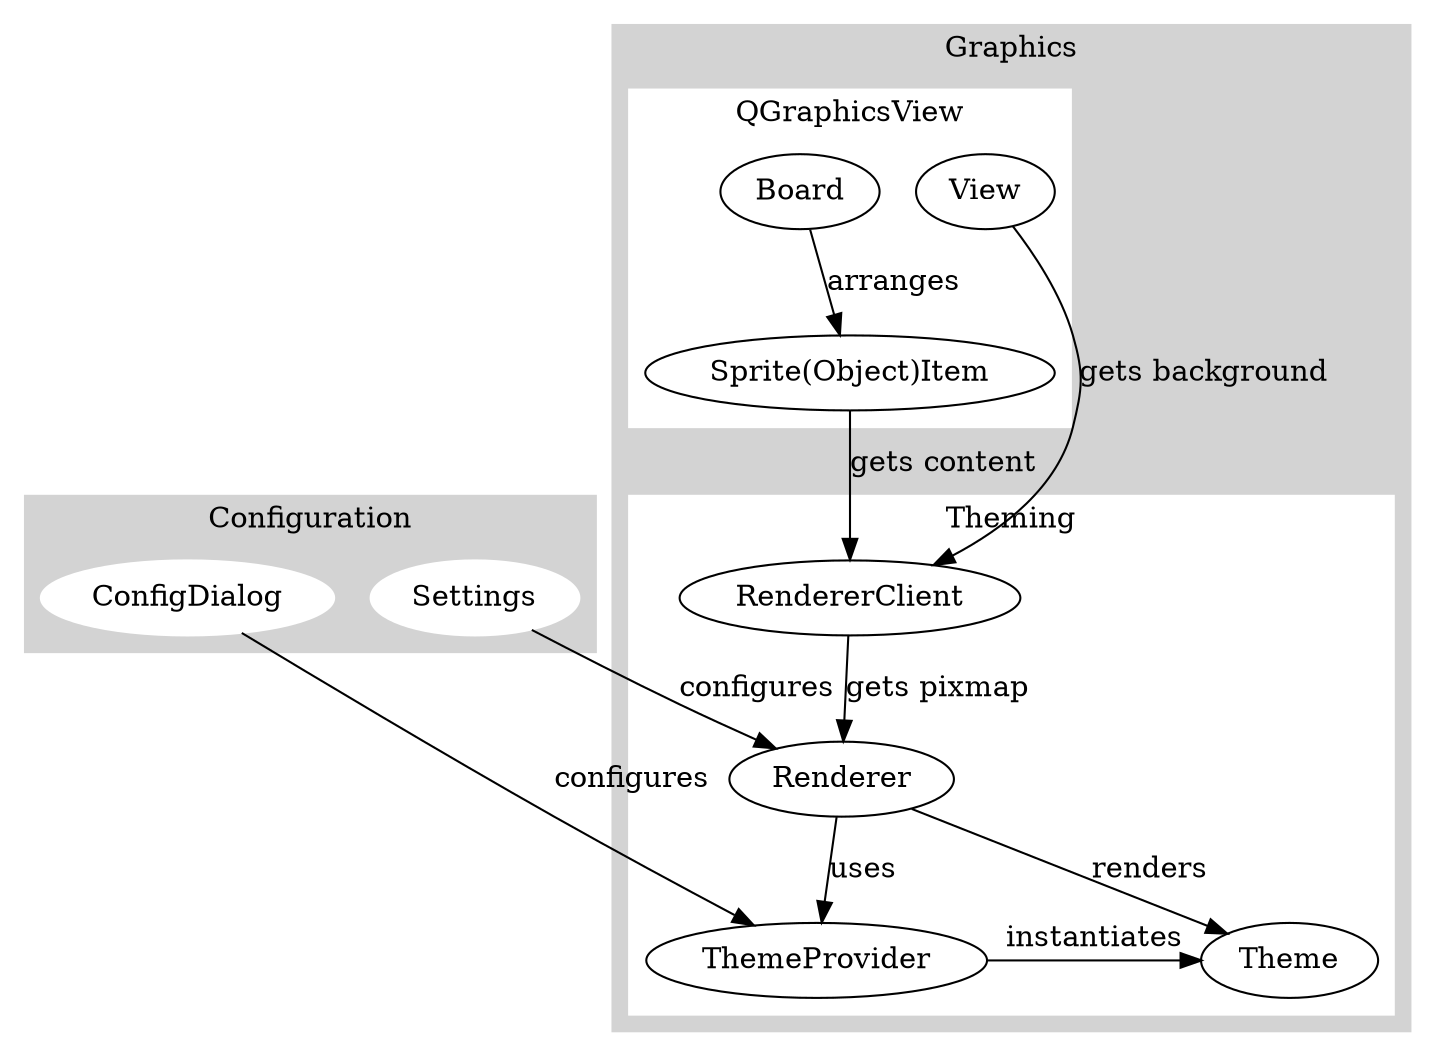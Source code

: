 digraph G {
	edge [];

	subgraph cluster0 {
		node [style=filled,color=white];
		style=filled;
		color=lightgrey;
		label="Configuration";

		ConfigDialog;
		Settings;
	}

	subgraph cluster1 {
		node [style=filled,color=white];
		style=filled;
		color=lightgrey;
		label="Graphics";

		subgraph cluster1a {
			node [style=solid,color=black];
			color=white;
			label="Theming";
			
			RendererClient -> Renderer [label="gets pixmap"];
			Renderer -> ThemeProvider [label="uses"];
			Renderer -> Theme [label="renders"];
			ThemeProvider -> Theme [label="instantiates",constraint=false];
		}

		subgraph cluster1b {
			node [style=solid,color=black];
			color=white;
			label="QGraphicsView";

			SpriteItem [label="Sprite(Object)Item"];
			Board -> SpriteItem [label="arranges"];
			View;
		}
		SpriteItem -> RendererClient [label="gets content"];
		View -> RendererClient [label="gets background"];
	}

	ConfigDialog -> ThemeProvider [label="configures"];
	Settings -> Renderer [label="configures"];
}
